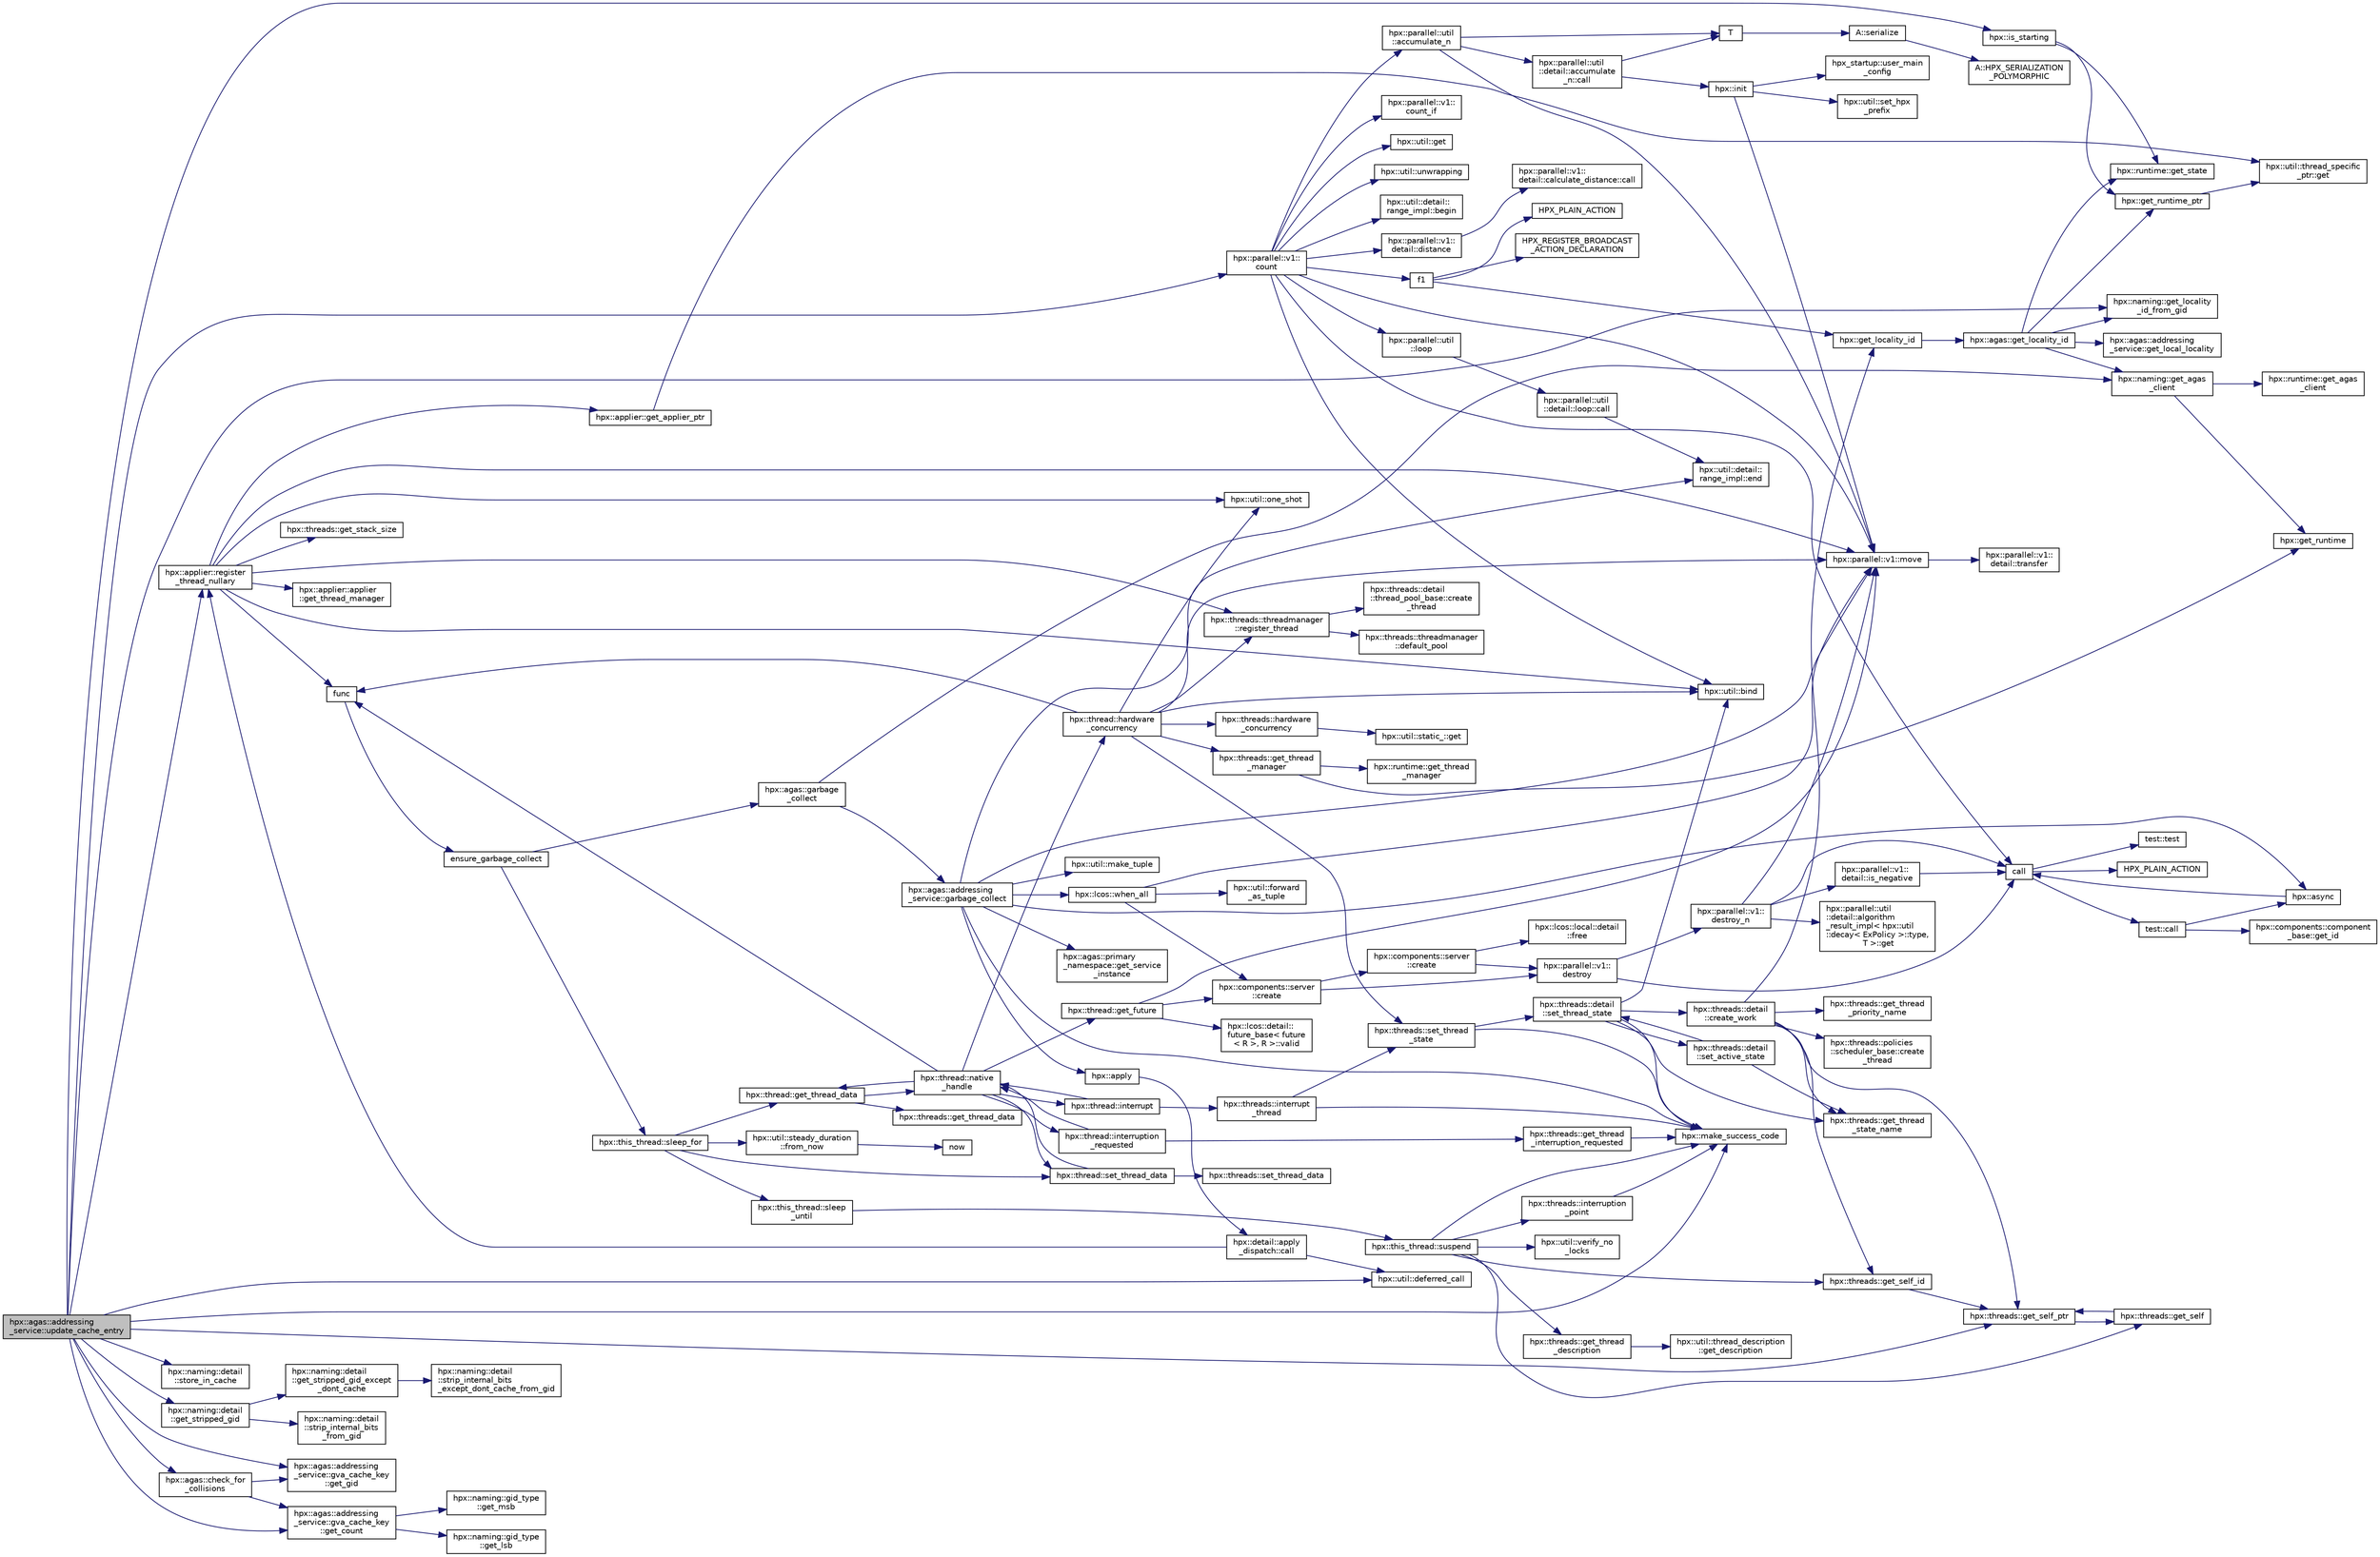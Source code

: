 digraph "hpx::agas::addressing_service::update_cache_entry"
{
  edge [fontname="Helvetica",fontsize="10",labelfontname="Helvetica",labelfontsize="10"];
  node [fontname="Helvetica",fontsize="10",shape=record];
  rankdir="LR";
  Node7416 [label="hpx::agas::addressing\l_service::update_cache_entry",height=0.2,width=0.4,color="black", fillcolor="grey75", style="filled", fontcolor="black"];
  Node7416 -> Node7417 [color="midnightblue",fontsize="10",style="solid",fontname="Helvetica"];
  Node7417 [label="hpx::make_success_code",height=0.2,width=0.4,color="black", fillcolor="white", style="filled",URL="$d8/d83/namespacehpx.html#a0e8512a8f49e2a6c8185061181419d8f",tooltip="Returns error_code(hpx::success, \"success\", mode). "];
  Node7416 -> Node7418 [color="midnightblue",fontsize="10",style="solid",fontname="Helvetica"];
  Node7418 [label="hpx::naming::detail\l::store_in_cache",height=0.2,width=0.4,color="black", fillcolor="white", style="filled",URL="$d5/d18/namespacehpx_1_1naming_1_1detail.html#a58e1ddcbd72ed4042377e11f32abf3fa"];
  Node7416 -> Node7419 [color="midnightblue",fontsize="10",style="solid",fontname="Helvetica"];
  Node7419 [label="hpx::naming::detail\l::get_stripped_gid",height=0.2,width=0.4,color="black", fillcolor="white", style="filled",URL="$d5/d18/namespacehpx_1_1naming_1_1detail.html#ad3a849cb7ebd5dccf9aefadccc21dd89"];
  Node7419 -> Node7420 [color="midnightblue",fontsize="10",style="solid",fontname="Helvetica"];
  Node7420 [label="hpx::naming::detail\l::strip_internal_bits\l_from_gid",height=0.2,width=0.4,color="black", fillcolor="white", style="filled",URL="$d5/d18/namespacehpx_1_1naming_1_1detail.html#a95cca4d4bc82a9da3e804b225b03dfaf"];
  Node7419 -> Node7421 [color="midnightblue",fontsize="10",style="solid",fontname="Helvetica"];
  Node7421 [label="hpx::naming::detail\l::get_stripped_gid_except\l_dont_cache",height=0.2,width=0.4,color="black", fillcolor="white", style="filled",URL="$d5/d18/namespacehpx_1_1naming_1_1detail.html#a1ab848588112d0f7fac377a15692c9cc"];
  Node7421 -> Node7422 [color="midnightblue",fontsize="10",style="solid",fontname="Helvetica"];
  Node7422 [label="hpx::naming::detail\l::strip_internal_bits\l_except_dont_cache_from_gid",height=0.2,width=0.4,color="black", fillcolor="white", style="filled",URL="$d5/d18/namespacehpx_1_1naming_1_1detail.html#aabeb51a92376c6bfb9cf31bf9ff0c4cc"];
  Node7416 -> Node7423 [color="midnightblue",fontsize="10",style="solid",fontname="Helvetica"];
  Node7423 [label="hpx::naming::get_locality\l_id_from_gid",height=0.2,width=0.4,color="black", fillcolor="white", style="filled",URL="$d4/dc9/namespacehpx_1_1naming.html#a7fd43037784560bd04fda9b49e33529f"];
  Node7416 -> Node7424 [color="midnightblue",fontsize="10",style="solid",fontname="Helvetica"];
  Node7424 [label="hpx::threads::get_self_ptr",height=0.2,width=0.4,color="black", fillcolor="white", style="filled",URL="$d7/d28/namespacehpx_1_1threads.html#a22877ae347ad884cde3a51397dad6c53"];
  Node7424 -> Node7425 [color="midnightblue",fontsize="10",style="solid",fontname="Helvetica"];
  Node7425 [label="hpx::threads::get_self",height=0.2,width=0.4,color="black", fillcolor="white", style="filled",URL="$d7/d28/namespacehpx_1_1threads.html#a07daf4d6d29233f20d66d41ab7b5b8e8"];
  Node7425 -> Node7424 [color="midnightblue",fontsize="10",style="solid",fontname="Helvetica"];
  Node7416 -> Node7426 [color="midnightblue",fontsize="10",style="solid",fontname="Helvetica"];
  Node7426 [label="hpx::is_starting",height=0.2,width=0.4,color="black", fillcolor="white", style="filled",URL="$d8/d83/namespacehpx.html#ab3ff61647293cfe9b7c3060fee8445a5",tooltip="Test whether the runtime system is currently being started. "];
  Node7426 -> Node7427 [color="midnightblue",fontsize="10",style="solid",fontname="Helvetica"];
  Node7427 [label="hpx::get_runtime_ptr",height=0.2,width=0.4,color="black", fillcolor="white", style="filled",URL="$d8/d83/namespacehpx.html#af29daf2bb3e01b4d6495a1742b6cce64"];
  Node7427 -> Node7428 [color="midnightblue",fontsize="10",style="solid",fontname="Helvetica"];
  Node7428 [label="hpx::util::thread_specific\l_ptr::get",height=0.2,width=0.4,color="black", fillcolor="white", style="filled",URL="$d4/d4c/structhpx_1_1util_1_1thread__specific__ptr.html#a3b27d8520710478aa41d1f74206bdba9"];
  Node7426 -> Node7429 [color="midnightblue",fontsize="10",style="solid",fontname="Helvetica"];
  Node7429 [label="hpx::runtime::get_state",height=0.2,width=0.4,color="black", fillcolor="white", style="filled",URL="$d0/d7b/classhpx_1_1runtime.html#ab405f80e060dac95d624520f38b0524c"];
  Node7416 -> Node7430 [color="midnightblue",fontsize="10",style="solid",fontname="Helvetica"];
  Node7430 [label="hpx::applier::register\l_thread_nullary",height=0.2,width=0.4,color="black", fillcolor="white", style="filled",URL="$d8/dcb/namespacehpx_1_1applier.html#a401cd1145927e58d74d1eb52aaccd936"];
  Node7430 -> Node7431 [color="midnightblue",fontsize="10",style="solid",fontname="Helvetica"];
  Node7431 [label="hpx::applier::get_applier_ptr",height=0.2,width=0.4,color="black", fillcolor="white", style="filled",URL="$d8/dcb/namespacehpx_1_1applier.html#a617483cf2b77ad3a0aa428ade7b35299"];
  Node7431 -> Node7428 [color="midnightblue",fontsize="10",style="solid",fontname="Helvetica"];
  Node7430 -> Node7432 [color="midnightblue",fontsize="10",style="solid",fontname="Helvetica"];
  Node7432 [label="func",height=0.2,width=0.4,color="black", fillcolor="white", style="filled",URL="$d8/dfd/id__type__ref__counting__1032_8cpp.html#ab811b86ea5107ffb3351fcaa29d2c652"];
  Node7432 -> Node7433 [color="midnightblue",fontsize="10",style="solid",fontname="Helvetica"];
  Node7433 [label="ensure_garbage_collect",height=0.2,width=0.4,color="black", fillcolor="white", style="filled",URL="$d8/dfd/id__type__ref__counting__1032_8cpp.html#a5264b94bf7c262ac0e521fb290d476d5"];
  Node7433 -> Node7434 [color="midnightblue",fontsize="10",style="solid",fontname="Helvetica"];
  Node7434 [label="hpx::this_thread::sleep_for",height=0.2,width=0.4,color="black", fillcolor="white", style="filled",URL="$d9/d52/namespacehpx_1_1this__thread.html#afc042a5a5fa52eef2d1d177a343435cf"];
  Node7434 -> Node7435 [color="midnightblue",fontsize="10",style="solid",fontname="Helvetica"];
  Node7435 [label="hpx::this_thread::sleep\l_until",height=0.2,width=0.4,color="black", fillcolor="white", style="filled",URL="$d9/d52/namespacehpx_1_1this__thread.html#ae12a853980115b23ff0ab8ca06622658"];
  Node7435 -> Node7436 [color="midnightblue",fontsize="10",style="solid",fontname="Helvetica"];
  Node7436 [label="hpx::this_thread::suspend",height=0.2,width=0.4,color="black", fillcolor="white", style="filled",URL="$d9/d52/namespacehpx_1_1this__thread.html#aca220026fb3014c0881d129fe31c0073"];
  Node7436 -> Node7425 [color="midnightblue",fontsize="10",style="solid",fontname="Helvetica"];
  Node7436 -> Node7437 [color="midnightblue",fontsize="10",style="solid",fontname="Helvetica"];
  Node7437 [label="hpx::threads::get_self_id",height=0.2,width=0.4,color="black", fillcolor="white", style="filled",URL="$d7/d28/namespacehpx_1_1threads.html#afafe0f900b9fac3d4ed3c747625c1cfe"];
  Node7437 -> Node7424 [color="midnightblue",fontsize="10",style="solid",fontname="Helvetica"];
  Node7436 -> Node7438 [color="midnightblue",fontsize="10",style="solid",fontname="Helvetica"];
  Node7438 [label="hpx::threads::interruption\l_point",height=0.2,width=0.4,color="black", fillcolor="white", style="filled",URL="$d7/d28/namespacehpx_1_1threads.html#ada6ec56a12b050707311d8c628089059"];
  Node7438 -> Node7417 [color="midnightblue",fontsize="10",style="solid",fontname="Helvetica"];
  Node7436 -> Node7439 [color="midnightblue",fontsize="10",style="solid",fontname="Helvetica"];
  Node7439 [label="hpx::util::verify_no\l_locks",height=0.2,width=0.4,color="black", fillcolor="white", style="filled",URL="$df/dad/namespacehpx_1_1util.html#ae0e1837ee6f09b79b26c2e788d2e9fc9"];
  Node7436 -> Node7440 [color="midnightblue",fontsize="10",style="solid",fontname="Helvetica"];
  Node7440 [label="hpx::threads::get_thread\l_description",height=0.2,width=0.4,color="black", fillcolor="white", style="filled",URL="$d7/d28/namespacehpx_1_1threads.html#a42fc18a7a680f4e8bc633a4b4c956701"];
  Node7440 -> Node7441 [color="midnightblue",fontsize="10",style="solid",fontname="Helvetica"];
  Node7441 [label="hpx::util::thread_description\l::get_description",height=0.2,width=0.4,color="black", fillcolor="white", style="filled",URL="$df/d9e/structhpx_1_1util_1_1thread__description.html#a8c834e14eca6eb228188022577f9f952"];
  Node7436 -> Node7417 [color="midnightblue",fontsize="10",style="solid",fontname="Helvetica"];
  Node7434 -> Node7442 [color="midnightblue",fontsize="10",style="solid",fontname="Helvetica"];
  Node7442 [label="hpx::util::steady_duration\l::from_now",height=0.2,width=0.4,color="black", fillcolor="white", style="filled",URL="$d9/d4f/classhpx_1_1util_1_1steady__duration.html#a0132206d767cd0f7395507b40111a153"];
  Node7442 -> Node7443 [color="midnightblue",fontsize="10",style="solid",fontname="Helvetica"];
  Node7443 [label="now",height=0.2,width=0.4,color="black", fillcolor="white", style="filled",URL="$de/db3/1d__stencil__1__omp_8cpp.html#a89e9667753dccfac455bd37a7a3a7b16"];
  Node7434 -> Node7444 [color="midnightblue",fontsize="10",style="solid",fontname="Helvetica"];
  Node7444 [label="hpx::thread::get_thread_data",height=0.2,width=0.4,color="black", fillcolor="white", style="filled",URL="$de/d9b/classhpx_1_1thread.html#a4535ef82cec3b953d2c941d20e3e3904"];
  Node7444 -> Node7445 [color="midnightblue",fontsize="10",style="solid",fontname="Helvetica"];
  Node7445 [label="hpx::threads::get_thread_data",height=0.2,width=0.4,color="black", fillcolor="white", style="filled",URL="$d7/d28/namespacehpx_1_1threads.html#a8737931ff6303807225f735b2b384ae4"];
  Node7444 -> Node7446 [color="midnightblue",fontsize="10",style="solid",fontname="Helvetica"];
  Node7446 [label="hpx::thread::native\l_handle",height=0.2,width=0.4,color="black", fillcolor="white", style="filled",URL="$de/d9b/classhpx_1_1thread.html#acf48190d264ab64c1c4ec99d0b421b5a"];
  Node7446 -> Node7447 [color="midnightblue",fontsize="10",style="solid",fontname="Helvetica"];
  Node7447 [label="hpx::thread::hardware\l_concurrency",height=0.2,width=0.4,color="black", fillcolor="white", style="filled",URL="$de/d9b/classhpx_1_1thread.html#a8e4fff210e02485ba493bc3a2a956c03"];
  Node7447 -> Node7448 [color="midnightblue",fontsize="10",style="solid",fontname="Helvetica"];
  Node7448 [label="hpx::threads::hardware\l_concurrency",height=0.2,width=0.4,color="black", fillcolor="white", style="filled",URL="$d7/d28/namespacehpx_1_1threads.html#aa8752a235478d2ad7b5ac467b63ab527"];
  Node7448 -> Node7449 [color="midnightblue",fontsize="10",style="solid",fontname="Helvetica"];
  Node7449 [label="hpx::util::static_::get",height=0.2,width=0.4,color="black", fillcolor="white", style="filled",URL="$d3/dbb/structhpx_1_1util_1_1static__.html#a2967c633948a3bf17a3b5405ef5a8318"];
  Node7447 -> Node7432 [color="midnightblue",fontsize="10",style="solid",fontname="Helvetica"];
  Node7447 -> Node7450 [color="midnightblue",fontsize="10",style="solid",fontname="Helvetica"];
  Node7450 [label="hpx::util::bind",height=0.2,width=0.4,color="black", fillcolor="white", style="filled",URL="$df/dad/namespacehpx_1_1util.html#ad844caedf82a0173d6909d910c3e48c6"];
  Node7447 -> Node7451 [color="midnightblue",fontsize="10",style="solid",fontname="Helvetica"];
  Node7451 [label="hpx::util::one_shot",height=0.2,width=0.4,color="black", fillcolor="white", style="filled",URL="$df/dad/namespacehpx_1_1util.html#a273e61be42a72415291e0ec0a4f28c7a"];
  Node7447 -> Node7452 [color="midnightblue",fontsize="10",style="solid",fontname="Helvetica"];
  Node7452 [label="hpx::parallel::v1::move",height=0.2,width=0.4,color="black", fillcolor="white", style="filled",URL="$db/db9/namespacehpx_1_1parallel_1_1v1.html#aa7c4ede081ce786c9d1eb1adff495cfc"];
  Node7452 -> Node7453 [color="midnightblue",fontsize="10",style="solid",fontname="Helvetica"];
  Node7453 [label="hpx::parallel::v1::\ldetail::transfer",height=0.2,width=0.4,color="black", fillcolor="white", style="filled",URL="$d2/ddd/namespacehpx_1_1parallel_1_1v1_1_1detail.html#ab1b56a05e1885ca7cc7ffa1804dd2f3c"];
  Node7447 -> Node7454 [color="midnightblue",fontsize="10",style="solid",fontname="Helvetica"];
  Node7454 [label="hpx::threads::get_thread\l_manager",height=0.2,width=0.4,color="black", fillcolor="white", style="filled",URL="$d7/d28/namespacehpx_1_1threads.html#a076973c3a53beadde7d967e22c4f6cce"];
  Node7454 -> Node7455 [color="midnightblue",fontsize="10",style="solid",fontname="Helvetica"];
  Node7455 [label="hpx::get_runtime",height=0.2,width=0.4,color="black", fillcolor="white", style="filled",URL="$d8/d83/namespacehpx.html#aef902cc6c7dd3b9fbadf34d1e850a070"];
  Node7454 -> Node7456 [color="midnightblue",fontsize="10",style="solid",fontname="Helvetica"];
  Node7456 [label="hpx::runtime::get_thread\l_manager",height=0.2,width=0.4,color="black", fillcolor="white", style="filled",URL="$d0/d7b/classhpx_1_1runtime.html#a865b12d57fcd44a8d3dda3e35414f563"];
  Node7447 -> Node7457 [color="midnightblue",fontsize="10",style="solid",fontname="Helvetica"];
  Node7457 [label="hpx::threads::threadmanager\l::register_thread",height=0.2,width=0.4,color="black", fillcolor="white", style="filled",URL="$d5/daa/classhpx_1_1threads_1_1threadmanager.html#a7f79c7578e08a60ca45eb276ce8133d8"];
  Node7457 -> Node7458 [color="midnightblue",fontsize="10",style="solid",fontname="Helvetica"];
  Node7458 [label="hpx::threads::threadmanager\l::default_pool",height=0.2,width=0.4,color="black", fillcolor="white", style="filled",URL="$d5/daa/classhpx_1_1threads_1_1threadmanager.html#a851f067d03b5dd1c5e6a9a6a841e05df"];
  Node7457 -> Node7459 [color="midnightblue",fontsize="10",style="solid",fontname="Helvetica"];
  Node7459 [label="hpx::threads::detail\l::thread_pool_base::create\l_thread",height=0.2,width=0.4,color="black", fillcolor="white", style="filled",URL="$de/dae/classhpx_1_1threads_1_1detail_1_1thread__pool__base.html#ad35d3779eef6f4528e62a26d71b34b34"];
  Node7447 -> Node7460 [color="midnightblue",fontsize="10",style="solid",fontname="Helvetica"];
  Node7460 [label="hpx::threads::set_thread\l_state",height=0.2,width=0.4,color="black", fillcolor="white", style="filled",URL="$d7/d28/namespacehpx_1_1threads.html#ac0690ad16ad778bcc79dcd727cc33025",tooltip="Set the thread state of the thread referenced by the thread_id id. "];
  Node7460 -> Node7417 [color="midnightblue",fontsize="10",style="solid",fontname="Helvetica"];
  Node7460 -> Node7461 [color="midnightblue",fontsize="10",style="solid",fontname="Helvetica"];
  Node7461 [label="hpx::threads::detail\l::set_thread_state",height=0.2,width=0.4,color="black", fillcolor="white", style="filled",URL="$d2/dd1/namespacehpx_1_1threads_1_1detail.html#af85ddc854c4a149bf1738eb1b111b9ab"];
  Node7461 -> Node7462 [color="midnightblue",fontsize="10",style="solid",fontname="Helvetica"];
  Node7462 [label="hpx::threads::get_thread\l_state_name",height=0.2,width=0.4,color="black", fillcolor="white", style="filled",URL="$d7/d28/namespacehpx_1_1threads.html#a26f91ea8d2195f165c033241c5cd11db"];
  Node7461 -> Node7417 [color="midnightblue",fontsize="10",style="solid",fontname="Helvetica"];
  Node7461 -> Node7450 [color="midnightblue",fontsize="10",style="solid",fontname="Helvetica"];
  Node7461 -> Node7463 [color="midnightblue",fontsize="10",style="solid",fontname="Helvetica"];
  Node7463 [label="hpx::threads::detail\l::set_active_state",height=0.2,width=0.4,color="black", fillcolor="white", style="filled",URL="$d2/dd1/namespacehpx_1_1threads_1_1detail.html#a45884a5bf04ad66a4f259231a3947e76"];
  Node7463 -> Node7462 [color="midnightblue",fontsize="10",style="solid",fontname="Helvetica"];
  Node7463 -> Node7461 [color="midnightblue",fontsize="10",style="solid",fontname="Helvetica"];
  Node7461 -> Node7464 [color="midnightblue",fontsize="10",style="solid",fontname="Helvetica"];
  Node7464 [label="hpx::threads::detail\l::create_work",height=0.2,width=0.4,color="black", fillcolor="white", style="filled",URL="$d2/dd1/namespacehpx_1_1threads_1_1detail.html#ae22384a3c1b1a1940032fad068fb54b1"];
  Node7464 -> Node7462 [color="midnightblue",fontsize="10",style="solid",fontname="Helvetica"];
  Node7464 -> Node7465 [color="midnightblue",fontsize="10",style="solid",fontname="Helvetica"];
  Node7465 [label="hpx::threads::get_thread\l_priority_name",height=0.2,width=0.4,color="black", fillcolor="white", style="filled",URL="$d7/d28/namespacehpx_1_1threads.html#a9c6b2fec0c1cf5b06ff83ce756ca6d42"];
  Node7464 -> Node7424 [color="midnightblue",fontsize="10",style="solid",fontname="Helvetica"];
  Node7464 -> Node7437 [color="midnightblue",fontsize="10",style="solid",fontname="Helvetica"];
  Node7464 -> Node7466 [color="midnightblue",fontsize="10",style="solid",fontname="Helvetica"];
  Node7466 [label="hpx::get_locality_id",height=0.2,width=0.4,color="black", fillcolor="white", style="filled",URL="$d8/d83/namespacehpx.html#a158d7c54a657bb364c1704033010697b",tooltip="Return the number of the locality this function is being called from. "];
  Node7466 -> Node7467 [color="midnightblue",fontsize="10",style="solid",fontname="Helvetica"];
  Node7467 [label="hpx::agas::get_locality_id",height=0.2,width=0.4,color="black", fillcolor="white", style="filled",URL="$dc/d54/namespacehpx_1_1agas.html#a491cc2ddecdf0f1a9129900caa6a4d3e"];
  Node7467 -> Node7427 [color="midnightblue",fontsize="10",style="solid",fontname="Helvetica"];
  Node7467 -> Node7429 [color="midnightblue",fontsize="10",style="solid",fontname="Helvetica"];
  Node7467 -> Node7468 [color="midnightblue",fontsize="10",style="solid",fontname="Helvetica"];
  Node7468 [label="hpx::naming::get_agas\l_client",height=0.2,width=0.4,color="black", fillcolor="white", style="filled",URL="$d4/dc9/namespacehpx_1_1naming.html#a0408fffd5d34b620712a801b0ae3b032"];
  Node7468 -> Node7455 [color="midnightblue",fontsize="10",style="solid",fontname="Helvetica"];
  Node7468 -> Node7469 [color="midnightblue",fontsize="10",style="solid",fontname="Helvetica"];
  Node7469 [label="hpx::runtime::get_agas\l_client",height=0.2,width=0.4,color="black", fillcolor="white", style="filled",URL="$d0/d7b/classhpx_1_1runtime.html#aeb5dddd30d6b9861669af8ad44d1a96a"];
  Node7467 -> Node7470 [color="midnightblue",fontsize="10",style="solid",fontname="Helvetica"];
  Node7470 [label="hpx::agas::addressing\l_service::get_local_locality",height=0.2,width=0.4,color="black", fillcolor="white", style="filled",URL="$db/d58/structhpx_1_1agas_1_1addressing__service.html#ab52c19a37c2a7a006c6c15f90ad0539c"];
  Node7467 -> Node7423 [color="midnightblue",fontsize="10",style="solid",fontname="Helvetica"];
  Node7464 -> Node7471 [color="midnightblue",fontsize="10",style="solid",fontname="Helvetica"];
  Node7471 [label="hpx::threads::policies\l::scheduler_base::create\l_thread",height=0.2,width=0.4,color="black", fillcolor="white", style="filled",URL="$dd/d7e/structhpx_1_1threads_1_1policies_1_1scheduler__base.html#ad3b05cd7f363cc8e8410ce368c3794e0"];
  Node7446 -> Node7472 [color="midnightblue",fontsize="10",style="solid",fontname="Helvetica"];
  Node7472 [label="hpx::thread::interrupt",height=0.2,width=0.4,color="black", fillcolor="white", style="filled",URL="$de/d9b/classhpx_1_1thread.html#ac34d0d033aa743c476a79dbc2e1a8a39"];
  Node7472 -> Node7473 [color="midnightblue",fontsize="10",style="solid",fontname="Helvetica"];
  Node7473 [label="hpx::threads::interrupt\l_thread",height=0.2,width=0.4,color="black", fillcolor="white", style="filled",URL="$d7/d28/namespacehpx_1_1threads.html#a6bdda1a2aab61b9b13d274b5155d7e73"];
  Node7473 -> Node7417 [color="midnightblue",fontsize="10",style="solid",fontname="Helvetica"];
  Node7473 -> Node7460 [color="midnightblue",fontsize="10",style="solid",fontname="Helvetica"];
  Node7472 -> Node7446 [color="midnightblue",fontsize="10",style="solid",fontname="Helvetica"];
  Node7446 -> Node7474 [color="midnightblue",fontsize="10",style="solid",fontname="Helvetica"];
  Node7474 [label="hpx::thread::interruption\l_requested",height=0.2,width=0.4,color="black", fillcolor="white", style="filled",URL="$de/d9b/classhpx_1_1thread.html#a33276bb4c20bbb0b1978944e18ef71b8"];
  Node7474 -> Node7475 [color="midnightblue",fontsize="10",style="solid",fontname="Helvetica"];
  Node7475 [label="hpx::threads::get_thread\l_interruption_requested",height=0.2,width=0.4,color="black", fillcolor="white", style="filled",URL="$d7/d28/namespacehpx_1_1threads.html#ae64a7fdb8b5c8bac7be0c8282672a03b"];
  Node7475 -> Node7417 [color="midnightblue",fontsize="10",style="solid",fontname="Helvetica"];
  Node7474 -> Node7446 [color="midnightblue",fontsize="10",style="solid",fontname="Helvetica"];
  Node7446 -> Node7476 [color="midnightblue",fontsize="10",style="solid",fontname="Helvetica"];
  Node7476 [label="hpx::thread::get_future",height=0.2,width=0.4,color="black", fillcolor="white", style="filled",URL="$de/d9b/classhpx_1_1thread.html#a87fdb0d8da826366fc190ed224900a64"];
  Node7476 -> Node7477 [color="midnightblue",fontsize="10",style="solid",fontname="Helvetica"];
  Node7477 [label="hpx::lcos::detail::\lfuture_base\< future\l\< R \>, R \>::valid",height=0.2,width=0.4,color="black", fillcolor="white", style="filled",URL="$d5/dd7/classhpx_1_1lcos_1_1detail_1_1future__base.html#aaf7beb7374815614363033bd96573e75"];
  Node7476 -> Node7478 [color="midnightblue",fontsize="10",style="solid",fontname="Helvetica"];
  Node7478 [label="hpx::components::server\l::create",height=0.2,width=0.4,color="black", fillcolor="white", style="filled",URL="$d2/da2/namespacehpx_1_1components_1_1server.html#ac776c89f3d68ceb910e8cee9fa937ab4",tooltip="Create arrays of components using their default constructor. "];
  Node7478 -> Node7479 [color="midnightblue",fontsize="10",style="solid",fontname="Helvetica"];
  Node7479 [label="hpx::components::server\l::create",height=0.2,width=0.4,color="black", fillcolor="white", style="filled",URL="$d2/da2/namespacehpx_1_1components_1_1server.html#a77d26de181c97b444565e230577981bd"];
  Node7479 -> Node7480 [color="midnightblue",fontsize="10",style="solid",fontname="Helvetica"];
  Node7480 [label="hpx::lcos::local::detail\l::free",height=0.2,width=0.4,color="black", fillcolor="white", style="filled",URL="$d4/dcb/namespacehpx_1_1lcos_1_1local_1_1detail.html#a55a940f019734e9bb045dc123cd80e48"];
  Node7479 -> Node7481 [color="midnightblue",fontsize="10",style="solid",fontname="Helvetica"];
  Node7481 [label="hpx::parallel::v1::\ldestroy",height=0.2,width=0.4,color="black", fillcolor="white", style="filled",URL="$db/db9/namespacehpx_1_1parallel_1_1v1.html#acf303558375048e8a7cc9a2c2e09477f"];
  Node7481 -> Node7482 [color="midnightblue",fontsize="10",style="solid",fontname="Helvetica"];
  Node7482 [label="call",height=0.2,width=0.4,color="black", fillcolor="white", style="filled",URL="$d2/d67/promise__1620_8cpp.html#a58357f0b82bc761e1d0b9091ed563a70"];
  Node7482 -> Node7483 [color="midnightblue",fontsize="10",style="solid",fontname="Helvetica"];
  Node7483 [label="test::test",height=0.2,width=0.4,color="black", fillcolor="white", style="filled",URL="$d8/d89/structtest.html#ab42d5ece712d716b04cb3f686f297a26"];
  Node7482 -> Node7484 [color="midnightblue",fontsize="10",style="solid",fontname="Helvetica"];
  Node7484 [label="HPX_PLAIN_ACTION",height=0.2,width=0.4,color="black", fillcolor="white", style="filled",URL="$d2/d67/promise__1620_8cpp.html#ab96aab827a4b1fcaf66cfe0ba83fef23"];
  Node7482 -> Node7485 [color="midnightblue",fontsize="10",style="solid",fontname="Helvetica"];
  Node7485 [label="test::call",height=0.2,width=0.4,color="black", fillcolor="white", style="filled",URL="$d8/d89/structtest.html#aeb29e7ed6518b9426ccf1344c52620ae"];
  Node7485 -> Node7486 [color="midnightblue",fontsize="10",style="solid",fontname="Helvetica"];
  Node7486 [label="hpx::async",height=0.2,width=0.4,color="black", fillcolor="white", style="filled",URL="$d8/d83/namespacehpx.html#acb7d8e37b73b823956ce144f9a57eaa4"];
  Node7486 -> Node7482 [color="midnightblue",fontsize="10",style="solid",fontname="Helvetica"];
  Node7485 -> Node7487 [color="midnightblue",fontsize="10",style="solid",fontname="Helvetica"];
  Node7487 [label="hpx::components::component\l_base::get_id",height=0.2,width=0.4,color="black", fillcolor="white", style="filled",URL="$d2/de6/classhpx_1_1components_1_1component__base.html#a4c8fd93514039bdf01c48d66d82b19cd"];
  Node7481 -> Node7488 [color="midnightblue",fontsize="10",style="solid",fontname="Helvetica"];
  Node7488 [label="hpx::parallel::v1::\ldestroy_n",height=0.2,width=0.4,color="black", fillcolor="white", style="filled",URL="$db/db9/namespacehpx_1_1parallel_1_1v1.html#a71d0691132a300690163f5636bcd5bd3"];
  Node7488 -> Node7489 [color="midnightblue",fontsize="10",style="solid",fontname="Helvetica"];
  Node7489 [label="hpx::parallel::v1::\ldetail::is_negative",height=0.2,width=0.4,color="black", fillcolor="white", style="filled",URL="$d2/ddd/namespacehpx_1_1parallel_1_1v1_1_1detail.html#adf2e40fc4b20ad0fd442ee3118a4d527"];
  Node7489 -> Node7482 [color="midnightblue",fontsize="10",style="solid",fontname="Helvetica"];
  Node7488 -> Node7490 [color="midnightblue",fontsize="10",style="solid",fontname="Helvetica"];
  Node7490 [label="hpx::parallel::util\l::detail::algorithm\l_result_impl\< hpx::util\l::decay\< ExPolicy \>::type,\l T \>::get",height=0.2,width=0.4,color="black", fillcolor="white", style="filled",URL="$d2/d42/structhpx_1_1parallel_1_1util_1_1detail_1_1algorithm__result__impl.html#ab5b051e8ec74eff5e0e62fd63f5d377e"];
  Node7488 -> Node7452 [color="midnightblue",fontsize="10",style="solid",fontname="Helvetica"];
  Node7488 -> Node7482 [color="midnightblue",fontsize="10",style="solid",fontname="Helvetica"];
  Node7478 -> Node7481 [color="midnightblue",fontsize="10",style="solid",fontname="Helvetica"];
  Node7476 -> Node7452 [color="midnightblue",fontsize="10",style="solid",fontname="Helvetica"];
  Node7446 -> Node7444 [color="midnightblue",fontsize="10",style="solid",fontname="Helvetica"];
  Node7446 -> Node7491 [color="midnightblue",fontsize="10",style="solid",fontname="Helvetica"];
  Node7491 [label="hpx::thread::set_thread_data",height=0.2,width=0.4,color="black", fillcolor="white", style="filled",URL="$de/d9b/classhpx_1_1thread.html#a7317a3cf5251f3b33c990449570d4cea"];
  Node7491 -> Node7492 [color="midnightblue",fontsize="10",style="solid",fontname="Helvetica"];
  Node7492 [label="hpx::threads::set_thread_data",height=0.2,width=0.4,color="black", fillcolor="white", style="filled",URL="$d7/d28/namespacehpx_1_1threads.html#a00a625acc149fce3ae38e4340454acf7"];
  Node7491 -> Node7446 [color="midnightblue",fontsize="10",style="solid",fontname="Helvetica"];
  Node7446 -> Node7432 [color="midnightblue",fontsize="10",style="solid",fontname="Helvetica"];
  Node7434 -> Node7491 [color="midnightblue",fontsize="10",style="solid",fontname="Helvetica"];
  Node7433 -> Node7493 [color="midnightblue",fontsize="10",style="solid",fontname="Helvetica"];
  Node7493 [label="hpx::agas::garbage\l_collect",height=0.2,width=0.4,color="black", fillcolor="white", style="filled",URL="$dc/d54/namespacehpx_1_1agas.html#a951337adc4f9bd6df00a50737468e911"];
  Node7493 -> Node7468 [color="midnightblue",fontsize="10",style="solid",fontname="Helvetica"];
  Node7493 -> Node7494 [color="midnightblue",fontsize="10",style="solid",fontname="Helvetica"];
  Node7494 [label="hpx::agas::addressing\l_service::garbage_collect",height=0.2,width=0.4,color="black", fillcolor="white", style="filled",URL="$db/d58/structhpx_1_1agas_1_1addressing__service.html#a87dcae0eacf6e62d5103ebf516d86f63"];
  Node7494 -> Node7417 [color="midnightblue",fontsize="10",style="solid",fontname="Helvetica"];
  Node7494 -> Node7495 [color="midnightblue",fontsize="10",style="solid",fontname="Helvetica"];
  Node7495 [label="hpx::agas::primary\l_namespace::get_service\l_instance",height=0.2,width=0.4,color="black", fillcolor="white", style="filled",URL="$d1/d43/structhpx_1_1agas_1_1primary__namespace.html#a7630ff0f30ff8c23b13b4672c5350e2e"];
  Node7494 -> Node7496 [color="midnightblue",fontsize="10",style="solid",fontname="Helvetica"];
  Node7496 [label="hpx::util::make_tuple",height=0.2,width=0.4,color="black", fillcolor="white", style="filled",URL="$df/dad/namespacehpx_1_1util.html#a06fa74211a987d208e013f400a9f5328"];
  Node7494 -> Node7497 [color="midnightblue",fontsize="10",style="solid",fontname="Helvetica"];
  Node7497 [label="hpx::util::detail::\lrange_impl::end",height=0.2,width=0.4,color="black", fillcolor="white", style="filled",URL="$d4/d4a/namespacehpx_1_1util_1_1detail_1_1range__impl.html#afb2ea48b0902f52ee4d8b764807b4316"];
  Node7494 -> Node7498 [color="midnightblue",fontsize="10",style="solid",fontname="Helvetica"];
  Node7498 [label="hpx::apply",height=0.2,width=0.4,color="black", fillcolor="white", style="filled",URL="$d8/d83/namespacehpx.html#aa87762f0db0731d385f3fdfdb25d59fc"];
  Node7498 -> Node7499 [color="midnightblue",fontsize="10",style="solid",fontname="Helvetica"];
  Node7499 [label="hpx::detail::apply\l_dispatch::call",height=0.2,width=0.4,color="black", fillcolor="white", style="filled",URL="$db/de8/structhpx_1_1detail_1_1apply__dispatch.html#a0755fab16d281e74bcff0f8045be9459"];
  Node7499 -> Node7430 [color="midnightblue",fontsize="10",style="solid",fontname="Helvetica"];
  Node7499 -> Node7500 [color="midnightblue",fontsize="10",style="solid",fontname="Helvetica"];
  Node7500 [label="hpx::util::deferred_call",height=0.2,width=0.4,color="black", fillcolor="white", style="filled",URL="$df/dad/namespacehpx_1_1util.html#acdded623c658a7a3436f7e76bc9d881c"];
  Node7494 -> Node7452 [color="midnightblue",fontsize="10",style="solid",fontname="Helvetica"];
  Node7494 -> Node7486 [color="midnightblue",fontsize="10",style="solid",fontname="Helvetica"];
  Node7494 -> Node7501 [color="midnightblue",fontsize="10",style="solid",fontname="Helvetica"];
  Node7501 [label="hpx::lcos::when_all",height=0.2,width=0.4,color="black", fillcolor="white", style="filled",URL="$d2/dc9/namespacehpx_1_1lcos.html#a1a6fb024d8690923fb185d5aee204d54"];
  Node7501 -> Node7502 [color="midnightblue",fontsize="10",style="solid",fontname="Helvetica"];
  Node7502 [label="hpx::util::forward\l_as_tuple",height=0.2,width=0.4,color="black", fillcolor="white", style="filled",URL="$df/dad/namespacehpx_1_1util.html#ab7c31e3f24c3302a4f67b6735a6fa597"];
  Node7501 -> Node7452 [color="midnightblue",fontsize="10",style="solid",fontname="Helvetica"];
  Node7501 -> Node7478 [color="midnightblue",fontsize="10",style="solid",fontname="Helvetica"];
  Node7430 -> Node7450 [color="midnightblue",fontsize="10",style="solid",fontname="Helvetica"];
  Node7430 -> Node7451 [color="midnightblue",fontsize="10",style="solid",fontname="Helvetica"];
  Node7430 -> Node7452 [color="midnightblue",fontsize="10",style="solid",fontname="Helvetica"];
  Node7430 -> Node7503 [color="midnightblue",fontsize="10",style="solid",fontname="Helvetica"];
  Node7503 [label="hpx::threads::get_stack_size",height=0.2,width=0.4,color="black", fillcolor="white", style="filled",URL="$d7/d28/namespacehpx_1_1threads.html#af597241b3c2785150be206737ca04aa6",tooltip="The get_stack_size function is part of the thread related API. It. "];
  Node7430 -> Node7504 [color="midnightblue",fontsize="10",style="solid",fontname="Helvetica"];
  Node7504 [label="hpx::applier::applier\l::get_thread_manager",height=0.2,width=0.4,color="black", fillcolor="white", style="filled",URL="$da/dcb/classhpx_1_1applier_1_1applier.html#acc36d583973701e573be39da97bba866",tooltip="Access the thread-manager instance associated with this applier. "];
  Node7430 -> Node7457 [color="midnightblue",fontsize="10",style="solid",fontname="Helvetica"];
  Node7416 -> Node7500 [color="midnightblue",fontsize="10",style="solid",fontname="Helvetica"];
  Node7416 -> Node7505 [color="midnightblue",fontsize="10",style="solid",fontname="Helvetica"];
  Node7505 [label="hpx::parallel::v1::\lcount",height=0.2,width=0.4,color="black", fillcolor="white", style="filled",URL="$db/db9/namespacehpx_1_1parallel_1_1v1.html#a19d058114a2bd44801aab4176b188e23"];
  Node7505 -> Node7506 [color="midnightblue",fontsize="10",style="solid",fontname="Helvetica"];
  Node7506 [label="hpx::parallel::v1::\lcount_if",height=0.2,width=0.4,color="black", fillcolor="white", style="filled",URL="$db/db9/namespacehpx_1_1parallel_1_1v1.html#ad836ff017ec208c2d6388a9b47b05ce0"];
  Node7505 -> Node7507 [color="midnightblue",fontsize="10",style="solid",fontname="Helvetica"];
  Node7507 [label="f1",height=0.2,width=0.4,color="black", fillcolor="white", style="filled",URL="$d8/d8b/broadcast_8cpp.html#a1751fbd41f2529b84514a9dbd767959a"];
  Node7507 -> Node7466 [color="midnightblue",fontsize="10",style="solid",fontname="Helvetica"];
  Node7507 -> Node7508 [color="midnightblue",fontsize="10",style="solid",fontname="Helvetica"];
  Node7508 [label="HPX_PLAIN_ACTION",height=0.2,width=0.4,color="black", fillcolor="white", style="filled",URL="$d8/d8b/broadcast_8cpp.html#a19685a0394ce6a99351f7a679f6eeefc"];
  Node7507 -> Node7509 [color="midnightblue",fontsize="10",style="solid",fontname="Helvetica"];
  Node7509 [label="HPX_REGISTER_BROADCAST\l_ACTION_DECLARATION",height=0.2,width=0.4,color="black", fillcolor="white", style="filled",URL="$d7/d38/addressing__service_8cpp.html#a573d764d9cb34eec46a4bdffcf07875f"];
  Node7505 -> Node7510 [color="midnightblue",fontsize="10",style="solid",fontname="Helvetica"];
  Node7510 [label="hpx::parallel::util\l::loop",height=0.2,width=0.4,color="black", fillcolor="white", style="filled",URL="$df/dc6/namespacehpx_1_1parallel_1_1util.html#a3f434e00f42929aac85debb8c5782213"];
  Node7510 -> Node7511 [color="midnightblue",fontsize="10",style="solid",fontname="Helvetica"];
  Node7511 [label="hpx::parallel::util\l::detail::loop::call",height=0.2,width=0.4,color="black", fillcolor="white", style="filled",URL="$da/d06/structhpx_1_1parallel_1_1util_1_1detail_1_1loop.html#a5c5e8dbda782f09cdb7bc2509e3bf09e"];
  Node7511 -> Node7497 [color="midnightblue",fontsize="10",style="solid",fontname="Helvetica"];
  Node7505 -> Node7450 [color="midnightblue",fontsize="10",style="solid",fontname="Helvetica"];
  Node7505 -> Node7452 [color="midnightblue",fontsize="10",style="solid",fontname="Helvetica"];
  Node7505 -> Node7512 [color="midnightblue",fontsize="10",style="solid",fontname="Helvetica"];
  Node7512 [label="hpx::util::get",height=0.2,width=0.4,color="black", fillcolor="white", style="filled",URL="$df/dad/namespacehpx_1_1util.html#a5cbd3c41f03f4d4acaedaa4777e3cc02"];
  Node7505 -> Node7482 [color="midnightblue",fontsize="10",style="solid",fontname="Helvetica"];
  Node7505 -> Node7513 [color="midnightblue",fontsize="10",style="solid",fontname="Helvetica"];
  Node7513 [label="hpx::parallel::v1::\ldetail::distance",height=0.2,width=0.4,color="black", fillcolor="white", style="filled",URL="$d2/ddd/namespacehpx_1_1parallel_1_1v1_1_1detail.html#a6bea3c6a5f470cad11f27ee6bab4a33f"];
  Node7513 -> Node7514 [color="midnightblue",fontsize="10",style="solid",fontname="Helvetica"];
  Node7514 [label="hpx::parallel::v1::\ldetail::calculate_distance::call",height=0.2,width=0.4,color="black", fillcolor="white", style="filled",URL="$db/dfa/structhpx_1_1parallel_1_1v1_1_1detail_1_1calculate__distance.html#a950a6627830a7d019ac0e734b0a447bf"];
  Node7505 -> Node7515 [color="midnightblue",fontsize="10",style="solid",fontname="Helvetica"];
  Node7515 [label="hpx::util::unwrapping",height=0.2,width=0.4,color="black", fillcolor="white", style="filled",URL="$df/dad/namespacehpx_1_1util.html#a7529d9ac687684c33403cdd1f9cef8e4"];
  Node7505 -> Node7516 [color="midnightblue",fontsize="10",style="solid",fontname="Helvetica"];
  Node7516 [label="hpx::parallel::util\l::accumulate_n",height=0.2,width=0.4,color="black", fillcolor="white", style="filled",URL="$df/dc6/namespacehpx_1_1parallel_1_1util.html#af19f9a2722f97c2247ea5d0dbb5e2d25"];
  Node7516 -> Node7517 [color="midnightblue",fontsize="10",style="solid",fontname="Helvetica"];
  Node7517 [label="hpx::parallel::util\l::detail::accumulate\l_n::call",height=0.2,width=0.4,color="black", fillcolor="white", style="filled",URL="$d8/d3b/structhpx_1_1parallel_1_1util_1_1detail_1_1accumulate__n.html#a765aceb8ab313fc92f7c4aaf70ccca8f"];
  Node7517 -> Node7518 [color="midnightblue",fontsize="10",style="solid",fontname="Helvetica"];
  Node7518 [label="hpx::init",height=0.2,width=0.4,color="black", fillcolor="white", style="filled",URL="$d8/d83/namespacehpx.html#a3c694ea960b47c56b33351ba16e3d76b",tooltip="Main entry point for launching the HPX runtime system. "];
  Node7518 -> Node7519 [color="midnightblue",fontsize="10",style="solid",fontname="Helvetica"];
  Node7519 [label="hpx::util::set_hpx\l_prefix",height=0.2,width=0.4,color="black", fillcolor="white", style="filled",URL="$df/dad/namespacehpx_1_1util.html#ae40a23c1ba0a48d9304dcf717a95793e"];
  Node7518 -> Node7520 [color="midnightblue",fontsize="10",style="solid",fontname="Helvetica"];
  Node7520 [label="hpx_startup::user_main\l_config",height=0.2,width=0.4,color="black", fillcolor="white", style="filled",URL="$d3/dd2/namespacehpx__startup.html#aaac571d88bd3912a4225a23eb3261637"];
  Node7518 -> Node7452 [color="midnightblue",fontsize="10",style="solid",fontname="Helvetica"];
  Node7517 -> Node7521 [color="midnightblue",fontsize="10",style="solid",fontname="Helvetica"];
  Node7521 [label="T",height=0.2,width=0.4,color="black", fillcolor="white", style="filled",URL="$db/d33/polymorphic__semiintrusive__template_8cpp.html#ad187658f9cb91c1312b39ae7e896f1ea"];
  Node7521 -> Node7522 [color="midnightblue",fontsize="10",style="solid",fontname="Helvetica"];
  Node7522 [label="A::serialize",height=0.2,width=0.4,color="black", fillcolor="white", style="filled",URL="$d7/da0/struct_a.html#a5f5c287cf471e274ed9dda0da1592212"];
  Node7522 -> Node7523 [color="midnightblue",fontsize="10",style="solid",fontname="Helvetica"];
  Node7523 [label="A::HPX_SERIALIZATION\l_POLYMORPHIC",height=0.2,width=0.4,color="black", fillcolor="white", style="filled",URL="$d7/da0/struct_a.html#ada978cc156cebbafddb1f3aa4c01918c"];
  Node7516 -> Node7452 [color="midnightblue",fontsize="10",style="solid",fontname="Helvetica"];
  Node7516 -> Node7521 [color="midnightblue",fontsize="10",style="solid",fontname="Helvetica"];
  Node7505 -> Node7524 [color="midnightblue",fontsize="10",style="solid",fontname="Helvetica"];
  Node7524 [label="hpx::util::detail::\lrange_impl::begin",height=0.2,width=0.4,color="black", fillcolor="white", style="filled",URL="$d4/d4a/namespacehpx_1_1util_1_1detail_1_1range__impl.html#a31e165df2b865cdd961f35ce938db41a"];
  Node7416 -> Node7525 [color="midnightblue",fontsize="10",style="solid",fontname="Helvetica"];
  Node7525 [label="hpx::agas::check_for\l_collisions",height=0.2,width=0.4,color="black", fillcolor="white", style="filled",URL="$dc/d54/namespacehpx_1_1agas.html#a4d42d0de49a9b04ee1dc7011f5a43b53"];
  Node7525 -> Node7526 [color="midnightblue",fontsize="10",style="solid",fontname="Helvetica"];
  Node7526 [label="hpx::agas::addressing\l_service::gva_cache_key\l::get_gid",height=0.2,width=0.4,color="black", fillcolor="white", style="filled",URL="$d0/d9c/structhpx_1_1agas_1_1addressing__service_1_1gva__cache__key.html#a708ed959cf225ceef95f3328a99e29ff"];
  Node7525 -> Node7527 [color="midnightblue",fontsize="10",style="solid",fontname="Helvetica"];
  Node7527 [label="hpx::agas::addressing\l_service::gva_cache_key\l::get_count",height=0.2,width=0.4,color="black", fillcolor="white", style="filled",URL="$d0/d9c/structhpx_1_1agas_1_1addressing__service_1_1gva__cache__key.html#a3568b745efded9c94e11f1f175928a40"];
  Node7527 -> Node7528 [color="midnightblue",fontsize="10",style="solid",fontname="Helvetica"];
  Node7528 [label="hpx::naming::gid_type\l::get_msb",height=0.2,width=0.4,color="black", fillcolor="white", style="filled",URL="$d3/d67/structhpx_1_1naming_1_1gid__type.html#a31d0fb49a563fb184fecaabdced4dcd9"];
  Node7527 -> Node7529 [color="midnightblue",fontsize="10",style="solid",fontname="Helvetica"];
  Node7529 [label="hpx::naming::gid_type\l::get_lsb",height=0.2,width=0.4,color="black", fillcolor="white", style="filled",URL="$d3/d67/structhpx_1_1naming_1_1gid__type.html#ad7dfeee6436c3b055ee759590b09b4a5"];
  Node7416 -> Node7526 [color="midnightblue",fontsize="10",style="solid",fontname="Helvetica"];
  Node7416 -> Node7527 [color="midnightblue",fontsize="10",style="solid",fontname="Helvetica"];
}
